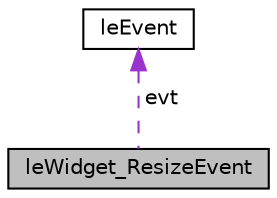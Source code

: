 digraph "leWidget_ResizeEvent"
{
 // LATEX_PDF_SIZE
  edge [fontname="Helvetica",fontsize="10",labelfontname="Helvetica",labelfontsize="10"];
  node [fontname="Helvetica",fontsize="10",shape=record];
  Node1 [label="leWidget_ResizeEvent",height=0.2,width=0.4,color="black", fillcolor="grey75", style="filled", fontcolor="black",tooltip=" "];
  Node2 -> Node1 [dir="back",color="darkorchid3",fontsize="10",style="dashed",label=" evt" ,fontname="Helvetica"];
  Node2 [label="leEvent",height=0.2,width=0.4,color="black", fillcolor="white", style="filled",URL="$structle_event.html",tooltip=" "];
}
